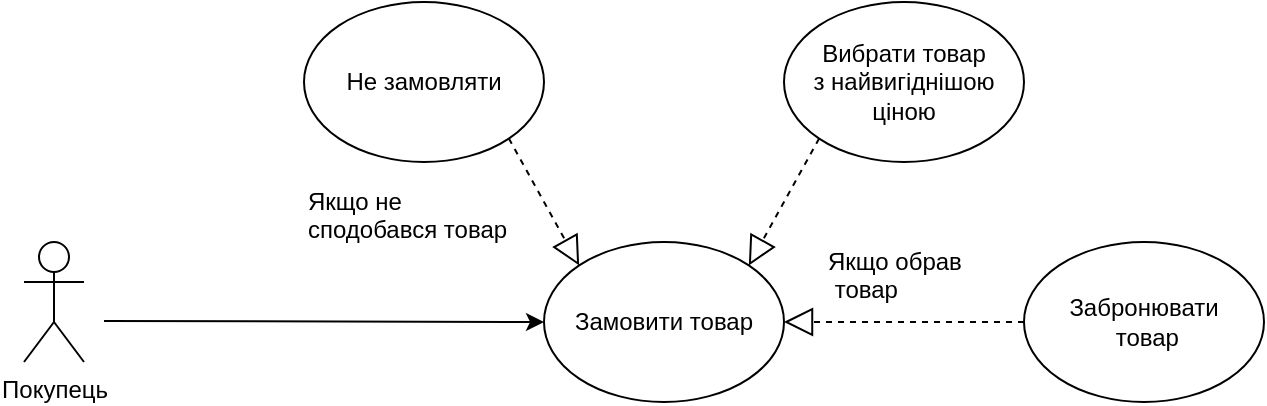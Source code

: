 <mxfile version="12.7.0" type="device"><diagram id="IDqfuJbk59jp3koAjLAE" name="Page-1"><mxGraphModel dx="1449" dy="618" grid="1" gridSize="10" guides="1" tooltips="1" connect="1" arrows="1" fold="1" page="1" pageScale="1" pageWidth="827" pageHeight="1169" math="0" shadow="0"><root><mxCell id="0"/><mxCell id="1" parent="0"/><mxCell id="fl_hcn0-ss5eNNMIHQzT-1" value="Покупець&lt;br&gt;" style="shape=umlActor;verticalLabelPosition=bottom;labelBackgroundColor=#ffffff;verticalAlign=top;html=1;outlineConnect=0;" parent="1" vertex="1"><mxGeometry x="60" y="240" width="30" height="60" as="geometry"/></mxCell><mxCell id="fl_hcn0-ss5eNNMIHQzT-4" value="" style="endArrow=classic;html=1;entryX=0;entryY=0.5;entryDx=0;entryDy=0;" parent="1" target="fl_hcn0-ss5eNNMIHQzT-5" edge="1"><mxGeometry width="50" height="50" relative="1" as="geometry"><mxPoint x="100" y="279.5" as="sourcePoint"/><mxPoint x="200" y="279.5" as="targetPoint"/></mxGeometry></mxCell><mxCell id="fl_hcn0-ss5eNNMIHQzT-5" value="Замовити товар" style="ellipse;whiteSpace=wrap;html=1;" parent="1" vertex="1"><mxGeometry x="320" y="240" width="120" height="80" as="geometry"/></mxCell><mxCell id="fl_hcn0-ss5eNNMIHQzT-6" value="Вибрати товар&lt;br&gt;з найвигіднішою&lt;br&gt;ціною" style="ellipse;whiteSpace=wrap;html=1;" parent="1" vertex="1"><mxGeometry x="440" y="120" width="120" height="80" as="geometry"/></mxCell><mxCell id="fl_hcn0-ss5eNNMIHQzT-7" value="Не замовляти" style="ellipse;whiteSpace=wrap;html=1;" parent="1" vertex="1"><mxGeometry x="200" y="120" width="120" height="80" as="geometry"/></mxCell><mxCell id="fl_hcn0-ss5eNNMIHQzT-12" value="Забронювати&lt;br&gt;&amp;nbsp;товар" style="ellipse;whiteSpace=wrap;html=1;" parent="1" vertex="1"><mxGeometry x="560" y="240" width="120" height="80" as="geometry"/></mxCell><mxCell id="fl_hcn0-ss5eNNMIHQzT-19" value="Якщо не &lt;br&gt;сподобався товар" style="text;html=1;resizable=0;points=[];autosize=1;align=left;verticalAlign=top;spacingTop=-4;" parent="1" vertex="1"><mxGeometry x="200" y="210" width="120" height="30" as="geometry"/></mxCell><mxCell id="fl_hcn0-ss5eNNMIHQzT-20" value="Якщо обрав&lt;br&gt;&amp;nbsp;товар" style="text;html=1;resizable=0;points=[];autosize=1;align=left;verticalAlign=top;spacingTop=-4;" parent="1" vertex="1"><mxGeometry x="460" y="240" width="80" height="30" as="geometry"/></mxCell><mxCell id="dXkPbhOo7P7MWDjRSkxJ-5" value="" style="endArrow=block;dashed=1;endFill=0;endSize=12;html=1;exitX=0;exitY=1;exitDx=0;exitDy=0;entryX=1;entryY=0;entryDx=0;entryDy=0;" edge="1" parent="1" source="fl_hcn0-ss5eNNMIHQzT-6" target="fl_hcn0-ss5eNNMIHQzT-5"><mxGeometry width="160" relative="1" as="geometry"><mxPoint x="140" y="440" as="sourcePoint"/><mxPoint x="300" y="440" as="targetPoint"/></mxGeometry></mxCell><mxCell id="dXkPbhOo7P7MWDjRSkxJ-6" value="" style="endArrow=block;dashed=1;endFill=0;endSize=12;html=1;exitX=1;exitY=1;exitDx=0;exitDy=0;entryX=0;entryY=0;entryDx=0;entryDy=0;" edge="1" parent="1" source="fl_hcn0-ss5eNNMIHQzT-7" target="fl_hcn0-ss5eNNMIHQzT-5"><mxGeometry width="160" relative="1" as="geometry"><mxPoint x="365.144" y="160.004" as="sourcePoint"/><mxPoint x="329.996" y="223.436" as="targetPoint"/></mxGeometry></mxCell><mxCell id="dXkPbhOo7P7MWDjRSkxJ-7" value="" style="endArrow=block;dashed=1;endFill=0;endSize=12;html=1;exitX=0;exitY=0.5;exitDx=0;exitDy=0;entryX=1;entryY=0.5;entryDx=0;entryDy=0;" edge="1" parent="1" source="fl_hcn0-ss5eNNMIHQzT-12" target="fl_hcn0-ss5eNNMIHQzT-5"><mxGeometry width="160" relative="1" as="geometry"><mxPoint x="477.574" y="208.284" as="sourcePoint"/><mxPoint x="442.426" y="271.716" as="targetPoint"/></mxGeometry></mxCell></root></mxGraphModel></diagram></mxfile>